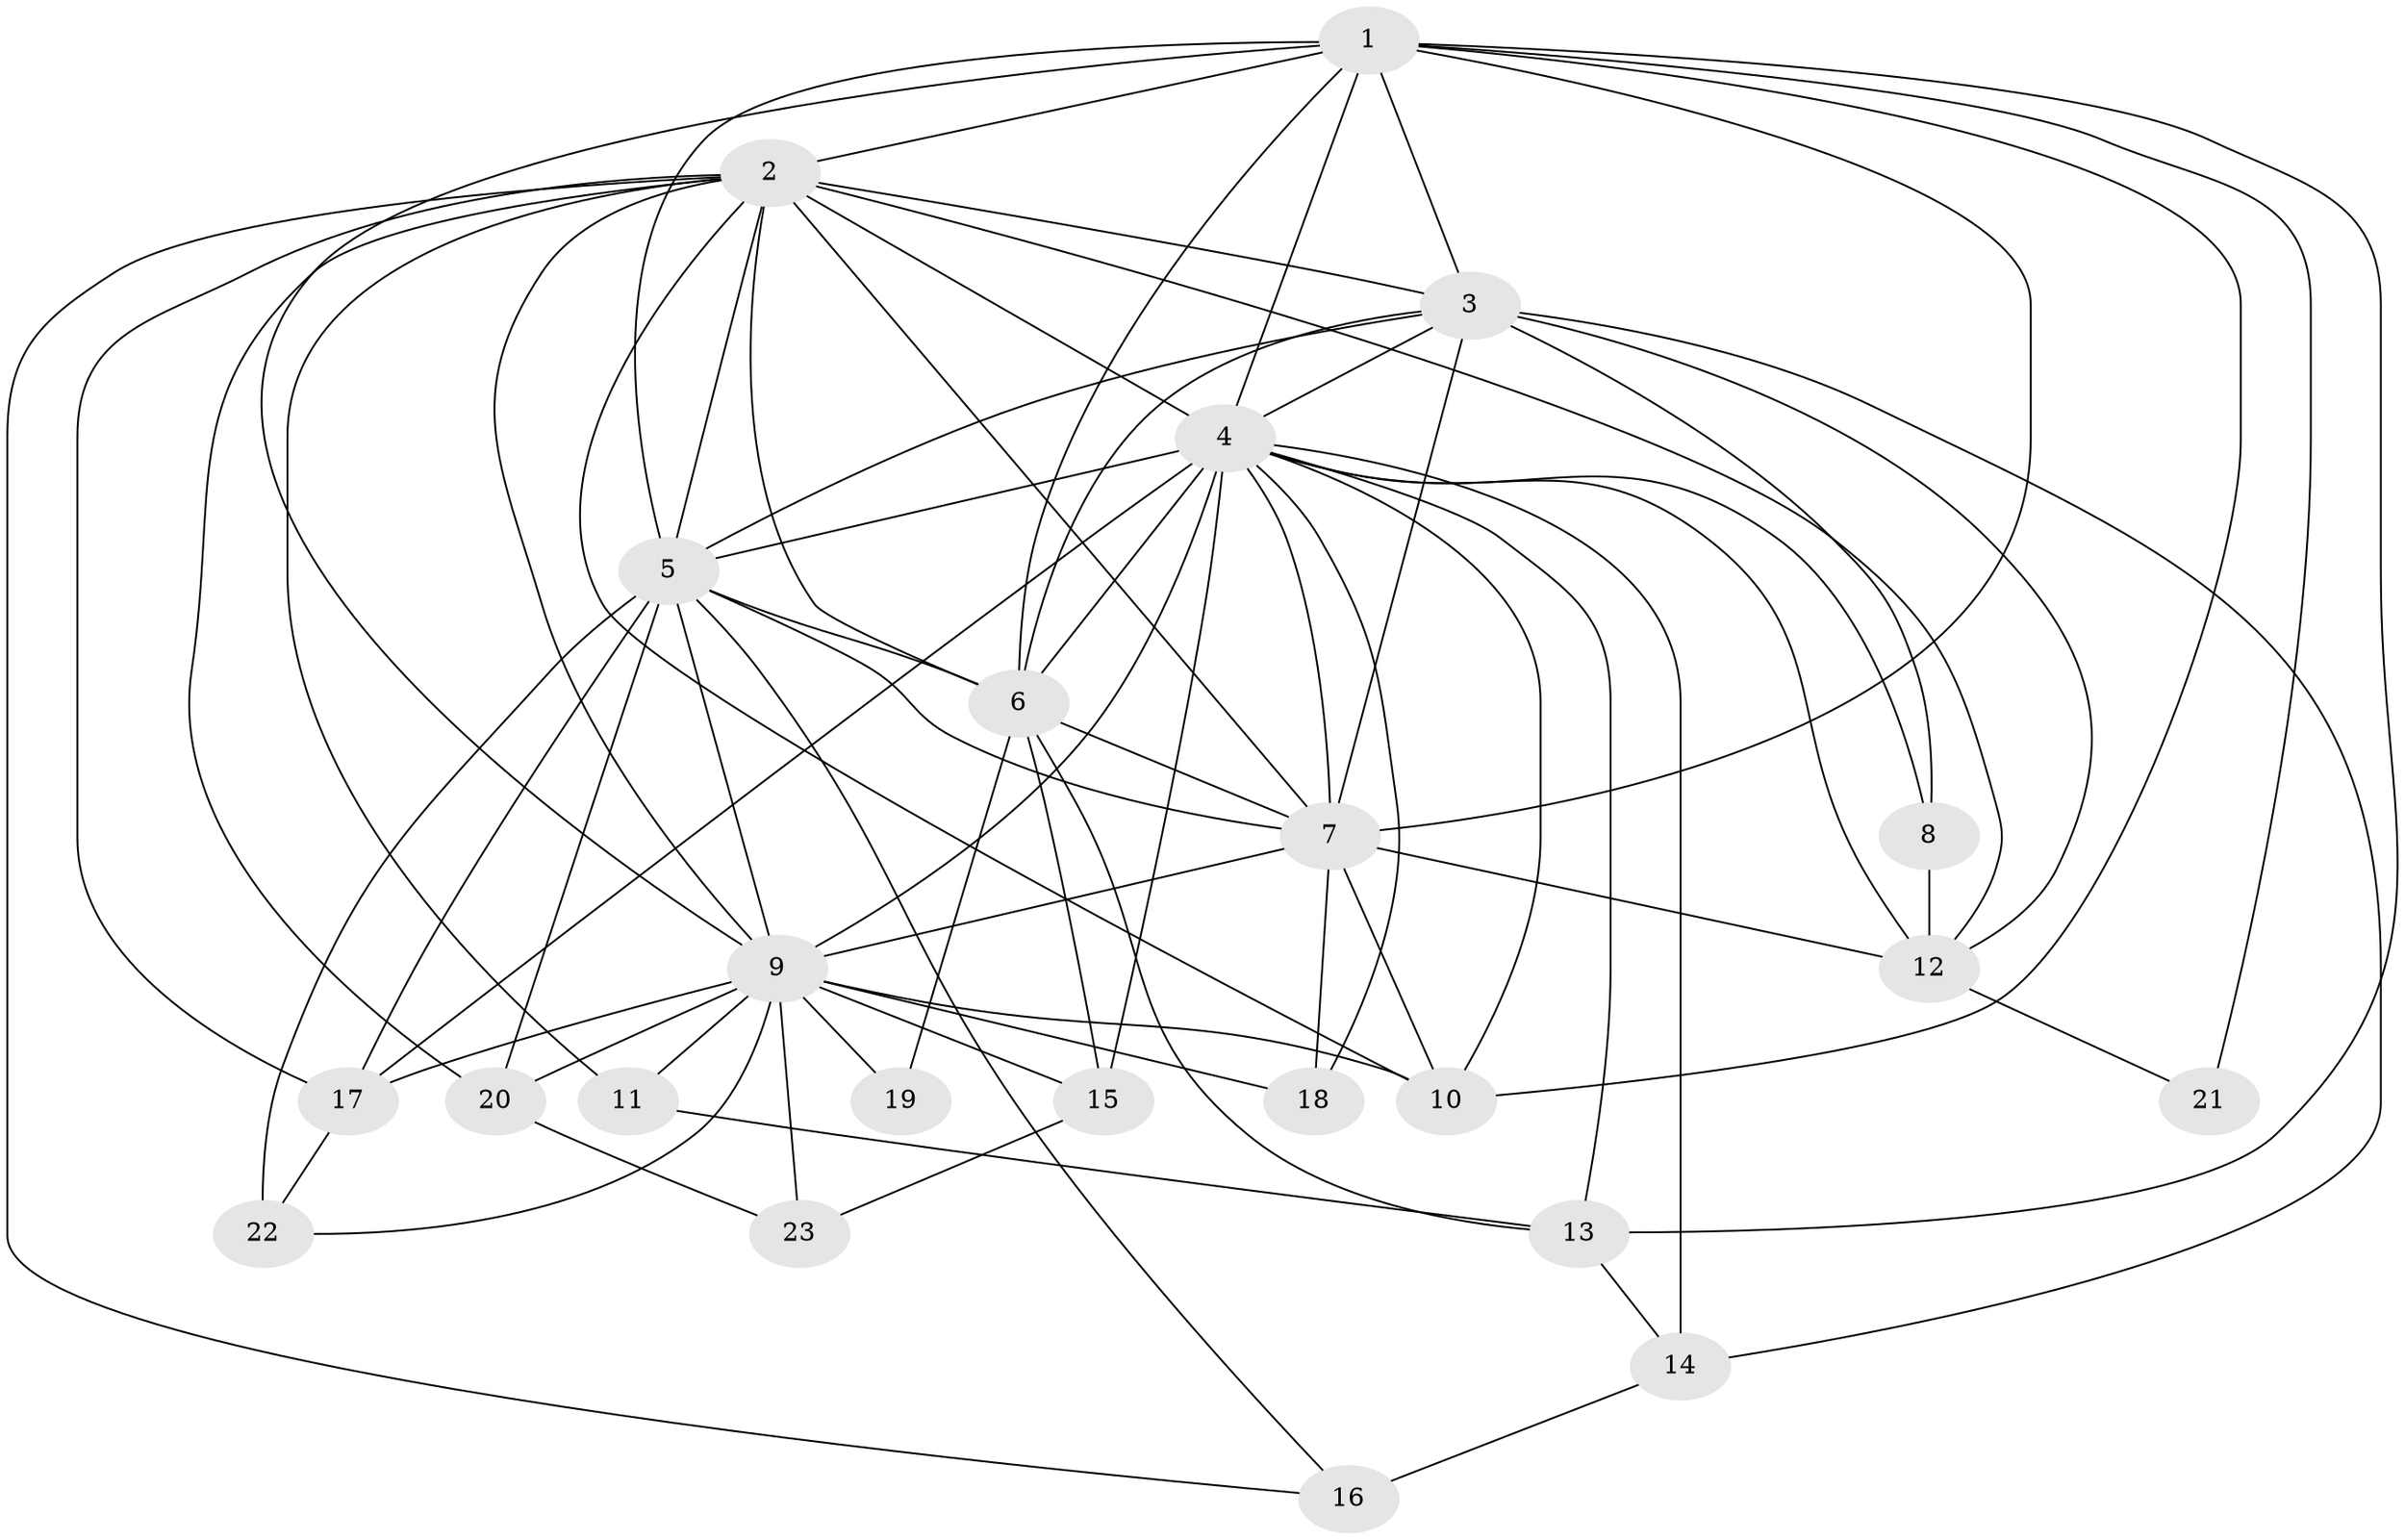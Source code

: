 // original degree distribution, {17: 0.014705882352941176, 11: 0.014705882352941176, 18: 0.04411764705882353, 13: 0.029411764705882353, 20: 0.029411764705882353, 12: 0.014705882352941176, 7: 0.014705882352941176, 4: 0.07352941176470588, 2: 0.47058823529411764, 3: 0.23529411764705882, 8: 0.014705882352941176, 5: 0.04411764705882353}
// Generated by graph-tools (version 1.1) at 2025/49/03/04/25 22:49:50]
// undirected, 23 vertices, 73 edges
graph export_dot {
  node [color=gray90,style=filled];
  1;
  2;
  3;
  4;
  5;
  6;
  7;
  8;
  9;
  10;
  11;
  12;
  13;
  14;
  15;
  16;
  17;
  18;
  19;
  20;
  21;
  22;
  23;
  1 -- 2 [weight=3.0];
  1 -- 3 [weight=1.0];
  1 -- 4 [weight=2.0];
  1 -- 5 [weight=1.0];
  1 -- 6 [weight=2.0];
  1 -- 7 [weight=2.0];
  1 -- 9 [weight=1.0];
  1 -- 10 [weight=1.0];
  1 -- 13 [weight=1.0];
  1 -- 21 [weight=2.0];
  2 -- 3 [weight=2.0];
  2 -- 4 [weight=2.0];
  2 -- 5 [weight=3.0];
  2 -- 6 [weight=4.0];
  2 -- 7 [weight=4.0];
  2 -- 9 [weight=1.0];
  2 -- 10 [weight=1.0];
  2 -- 11 [weight=1.0];
  2 -- 12 [weight=1.0];
  2 -- 16 [weight=1.0];
  2 -- 17 [weight=1.0];
  2 -- 20 [weight=1.0];
  3 -- 4 [weight=1.0];
  3 -- 5 [weight=1.0];
  3 -- 6 [weight=3.0];
  3 -- 7 [weight=2.0];
  3 -- 8 [weight=1.0];
  3 -- 12 [weight=2.0];
  3 -- 14 [weight=3.0];
  4 -- 5 [weight=1.0];
  4 -- 6 [weight=9.0];
  4 -- 7 [weight=4.0];
  4 -- 8 [weight=1.0];
  4 -- 9 [weight=1.0];
  4 -- 10 [weight=1.0];
  4 -- 12 [weight=1.0];
  4 -- 13 [weight=2.0];
  4 -- 14 [weight=1.0];
  4 -- 15 [weight=1.0];
  4 -- 17 [weight=2.0];
  4 -- 18 [weight=1.0];
  5 -- 6 [weight=2.0];
  5 -- 7 [weight=2.0];
  5 -- 9 [weight=2.0];
  5 -- 16 [weight=1.0];
  5 -- 17 [weight=1.0];
  5 -- 20 [weight=1.0];
  5 -- 22 [weight=2.0];
  6 -- 7 [weight=4.0];
  6 -- 13 [weight=1.0];
  6 -- 15 [weight=2.0];
  6 -- 19 [weight=1.0];
  7 -- 9 [weight=8.0];
  7 -- 10 [weight=1.0];
  7 -- 12 [weight=1.0];
  7 -- 18 [weight=1.0];
  8 -- 12 [weight=4.0];
  9 -- 10 [weight=1.0];
  9 -- 11 [weight=1.0];
  9 -- 15 [weight=1.0];
  9 -- 17 [weight=1.0];
  9 -- 18 [weight=1.0];
  9 -- 19 [weight=1.0];
  9 -- 20 [weight=2.0];
  9 -- 22 [weight=1.0];
  9 -- 23 [weight=1.0];
  11 -- 13 [weight=1.0];
  12 -- 21 [weight=1.0];
  13 -- 14 [weight=1.0];
  14 -- 16 [weight=2.0];
  15 -- 23 [weight=1.0];
  17 -- 22 [weight=1.0];
  20 -- 23 [weight=1.0];
}
